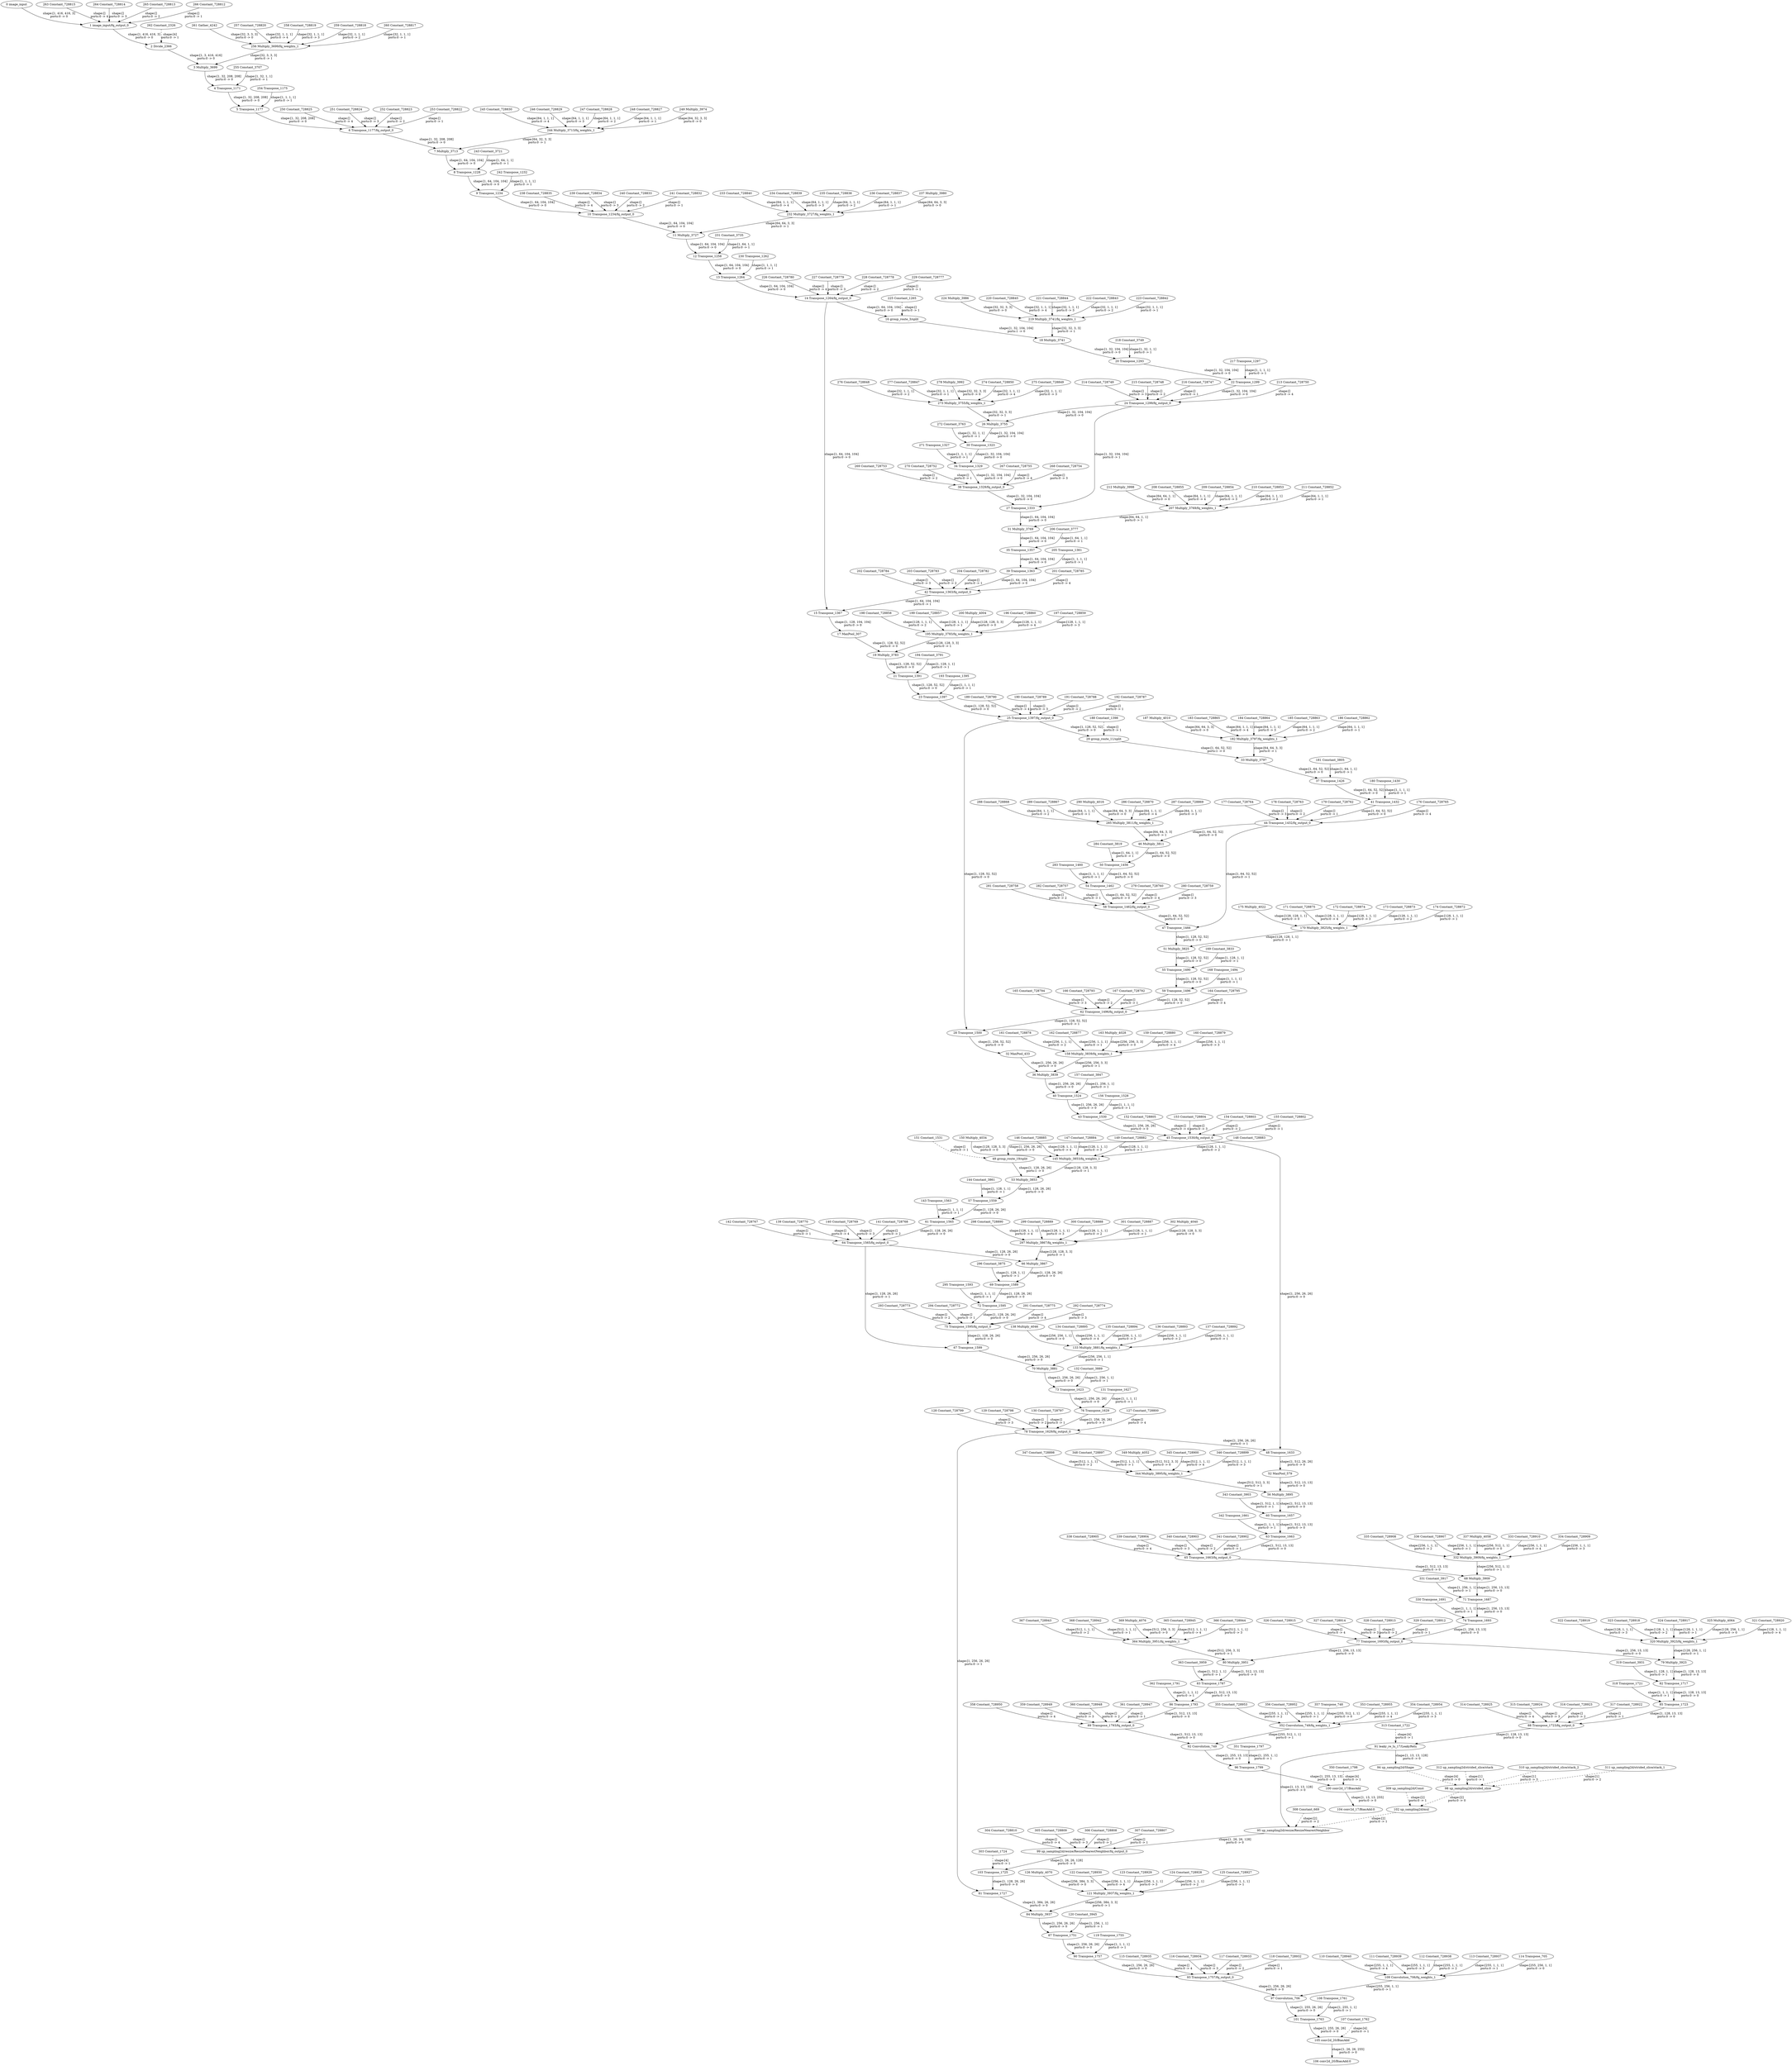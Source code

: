 strict digraph  {
"0 image_input" [id=0, type=Parameter];
"1 image_input/fq_output_0" [id=1, type=FakeQuantize];
"2 Divide_2366" [id=2, type=Transpose];
"3 Multiply_3699" [id=3, type=Convolution];
"4 Transpose_1171" [id=4, type=Add];
"5 Transpose_1177" [id=5, type=PRelu];
"6 Transpose_1177/fq_output_0" [id=6, type=FakeQuantize];
"7 Multiply_3713" [id=7, type=Convolution];
"8 Transpose_1228" [id=8, type=Add];
"9 Transpose_1234" [id=9, type=PRelu];
"10 Transpose_1234/fq_output_0" [id=10, type=FakeQuantize];
"11 Multiply_3727" [id=11, type=Convolution];
"12 Transpose_1258" [id=12, type=Add];
"13 Transpose_1264" [id=13, type=PRelu];
"14 Transpose_1264/fq_output_0" [id=14, type=FakeQuantize];
"15 Transpose_1367" [id=15, type=Concat];
"16 group_route_3/split" [id=16, type=Split];
"17 MaxPool_307" [id=17, type=MaxPool];
"18 Multiply_3741" [id=18, type=Convolution];
"19 Multiply_3783" [id=19, type=Convolution];
"20 Transpose_1293" [id=20, type=Add];
"21 Transpose_1391" [id=21, type=Add];
"22 Transpose_1299" [id=22, type=PRelu];
"23 Transpose_1397" [id=23, type=PRelu];
"24 Transpose_1299/fq_output_0" [id=24, type=FakeQuantize];
"25 Transpose_1397/fq_output_0" [id=25, type=FakeQuantize];
"26 Multiply_3755" [id=26, type=Convolution];
"27 Transpose_1333" [id=27, type=Concat];
"28 Transpose_1500" [id=28, type=Concat];
"29 group_route_11/split" [id=29, type=Split];
"30 Transpose_1323" [id=30, type=Add];
"31 Multiply_3769" [id=31, type=Convolution];
"32 MaxPool_433" [id=32, type=MaxPool];
"33 Multiply_3797" [id=33, type=Convolution];
"34 Transpose_1329" [id=34, type=PRelu];
"35 Transpose_1357" [id=35, type=Add];
"36 Multiply_3839" [id=36, type=Convolution];
"37 Transpose_1426" [id=37, type=Add];
"38 Transpose_1329/fq_output_0" [id=38, type=FakeQuantize];
"39 Transpose_1363" [id=39, type=PRelu];
"40 Transpose_1524" [id=40, type=Add];
"41 Transpose_1432" [id=41, type=PRelu];
"42 Transpose_1363/fq_output_0" [id=42, type=FakeQuantize];
"43 Transpose_1530" [id=43, type=PRelu];
"44 Transpose_1432/fq_output_0" [id=44, type=FakeQuantize];
"45 Transpose_1530/fq_output_0" [id=45, type=FakeQuantize];
"46 Multiply_3811" [id=46, type=Convolution];
"47 Transpose_1466" [id=47, type=Concat];
"48 Transpose_1633" [id=48, type=Concat];
"49 group_route_19/split" [id=49, type=Split];
"50 Transpose_1456" [id=50, type=Add];
"51 Multiply_3825" [id=51, type=Convolution];
"52 MaxPool_579" [id=52, type=MaxPool];
"53 Multiply_3853" [id=53, type=Convolution];
"54 Transpose_1462" [id=54, type=PRelu];
"55 Transpose_1490" [id=55, type=Add];
"56 Multiply_3895" [id=56, type=Convolution];
"57 Transpose_1559" [id=57, type=Add];
"58 Transpose_1462/fq_output_0" [id=58, type=FakeQuantize];
"59 Transpose_1496" [id=59, type=PRelu];
"60 Transpose_1657" [id=60, type=Add];
"61 Transpose_1565" [id=61, type=PRelu];
"62 Transpose_1496/fq_output_0" [id=62, type=FakeQuantize];
"63 Transpose_1663" [id=63, type=PRelu];
"64 Transpose_1565/fq_output_0" [id=64, type=FakeQuantize];
"65 Transpose_1663/fq_output_0" [id=65, type=FakeQuantize];
"66 Multiply_3867" [id=66, type=Convolution];
"67 Transpose_1599" [id=67, type=Concat];
"68 Multiply_3909" [id=68, type=Convolution];
"69 Transpose_1589" [id=69, type=Add];
"70 Multiply_3881" [id=70, type=Convolution];
"71 Transpose_1687" [id=71, type=Add];
"72 Transpose_1595" [id=72, type=PRelu];
"73 Transpose_1623" [id=73, type=Add];
"74 Transpose_1693" [id=74, type=PRelu];
"75 Transpose_1595/fq_output_0" [id=75, type=FakeQuantize];
"76 Transpose_1629" [id=76, type=PRelu];
"77 Transpose_1693/fq_output_0" [id=77, type=FakeQuantize];
"78 Transpose_1629/fq_output_0" [id=78, type=FakeQuantize];
"79 Multiply_3923" [id=79, type=Convolution];
"80 Multiply_3951" [id=80, type=Convolution];
"81 Transpose_1727" [id=81, type=Concat];
"82 Transpose_1717" [id=82, type=Add];
"83 Transpose_1787" [id=83, type=Add];
"84 Multiply_3937" [id=84, type=Convolution];
"85 Transpose_1723" [id=85, type=PRelu];
"86 Transpose_1793" [id=86, type=PRelu];
"87 Transpose_1751" [id=87, type=Add];
"88 Transpose_1723/fq_output_0" [id=88, type=FakeQuantize];
"89 Transpose_1793/fq_output_0" [id=89, type=FakeQuantize];
"90 Transpose_1757" [id=90, type=PRelu];
"91 leaky_re_lu_17/LeakyRelu" [id=91, type=Transpose];
"92 Convolution_749" [id=92, type=Convolution];
"93 Transpose_1757/fq_output_0" [id=93, type=FakeQuantize];
"94 up_sampling2d/Shape" [id=94, type=ShapeOf];
"95 up_sampling2d/resize/ResizeNearestNeighbor" [id=95, type=Interpolate];
"96 Transpose_1799" [id=96, type=Add];
"97 Convolution_706" [id=97, type=Convolution];
"98 up_sampling2d/strided_slice" [id=98, type=StridedSlice];
"99 up_sampling2d/resize/ResizeNearestNeighbor/fq_output_0" [id=99, type=FakeQuantize];
"100 conv2d_17/BiasAdd" [id=100, type=Transpose];
"101 Transpose_1763" [id=101, type=Add];
"102 up_sampling2d/mul" [id=102, type=Multiply];
"103 Transpose_1725" [id=103, type=Transpose];
"104 conv2d_17/BiasAdd^0" [id=104, label="104 conv2d_17/BiasAdd:0", type=Result];
"105 conv2d_20/BiasAdd" [id=105, type=Transpose];
"106 conv2d_20/BiasAdd^0" [id=106, label="106 conv2d_20/BiasAdd:0", type=Result];
"107 Constant_1762" [id=107, type=Constant];
"108 Transpose_1761" [id=108, type=Constant];
"109 Convolution_706/fq_weights_1" [id=109, type=FakeQuantize];
"110 Constant_728940" [id=110, type=Constant];
"111 Constant_728939" [id=111, type=Constant];
"112 Constant_728938" [id=112, type=Constant];
"113 Constant_728937" [id=113, type=Constant];
"114 Transpose_705" [id=114, type=Constant];
"115 Constant_728935" [id=115, type=Constant];
"116 Constant_728934" [id=116, type=Constant];
"117 Constant_728933" [id=117, type=Constant];
"118 Constant_728932" [id=118, type=Constant];
"119 Transpose_1755" [id=119, type=Constant];
"120 Constant_3945" [id=120, type=Constant];
"121 Multiply_3937/fq_weights_1" [id=121, type=FakeQuantize];
"122 Constant_728930" [id=122, type=Constant];
"123 Constant_728929" [id=123, type=Constant];
"124 Constant_728928" [id=124, type=Constant];
"125 Constant_728927" [id=125, type=Constant];
"126 Multiply_4070" [id=126, type=Constant];
"127 Constant_728800" [id=127, type=Constant];
"128 Constant_728799" [id=128, type=Constant];
"129 Constant_728798" [id=129, type=Constant];
"130 Constant_728797" [id=130, type=Constant];
"131 Transpose_1627" [id=131, type=Constant];
"132 Constant_3889" [id=132, type=Constant];
"133 Multiply_3881/fq_weights_1" [id=133, type=FakeQuantize];
"134 Constant_728895" [id=134, type=Constant];
"135 Constant_728894" [id=135, type=Constant];
"136 Constant_728893" [id=136, type=Constant];
"137 Constant_728892" [id=137, type=Constant];
"138 Multiply_4046" [id=138, type=Constant];
"139 Constant_728770" [id=139, type=Constant];
"140 Constant_728769" [id=140, type=Constant];
"141 Constant_728768" [id=141, type=Constant];
"142 Constant_728767" [id=142, type=Constant];
"143 Transpose_1563" [id=143, type=Constant];
"144 Constant_3861" [id=144, type=Constant];
"145 Multiply_3853/fq_weights_1" [id=145, type=FakeQuantize];
"146 Constant_728885" [id=146, type=Constant];
"147 Constant_728884" [id=147, type=Constant];
"148 Constant_728883" [id=148, type=Constant];
"149 Constant_728882" [id=149, type=Constant];
"150 Multiply_4034" [id=150, type=Constant];
"151 Constant_1531" [id=151, type=Constant];
"152 Constant_728805" [id=152, type=Constant];
"153 Constant_728804" [id=153, type=Constant];
"154 Constant_728803" [id=154, type=Constant];
"155 Constant_728802" [id=155, type=Constant];
"156 Transpose_1528" [id=156, type=Constant];
"157 Constant_3847" [id=157, type=Constant];
"158 Multiply_3839/fq_weights_1" [id=158, type=FakeQuantize];
"159 Constant_728880" [id=159, type=Constant];
"160 Constant_728879" [id=160, type=Constant];
"161 Constant_728878" [id=161, type=Constant];
"162 Constant_728877" [id=162, type=Constant];
"163 Multiply_4028" [id=163, type=Constant];
"164 Constant_728795" [id=164, type=Constant];
"165 Constant_728794" [id=165, type=Constant];
"166 Constant_728793" [id=166, type=Constant];
"167 Constant_728792" [id=167, type=Constant];
"168 Transpose_1494" [id=168, type=Constant];
"169 Constant_3833" [id=169, type=Constant];
"170 Multiply_3825/fq_weights_1" [id=170, type=FakeQuantize];
"171 Constant_728875" [id=171, type=Constant];
"172 Constant_728874" [id=172, type=Constant];
"173 Constant_728873" [id=173, type=Constant];
"174 Constant_728872" [id=174, type=Constant];
"175 Multiply_4022" [id=175, type=Constant];
"176 Constant_728765" [id=176, type=Constant];
"177 Constant_728764" [id=177, type=Constant];
"178 Constant_728763" [id=178, type=Constant];
"179 Constant_728762" [id=179, type=Constant];
"180 Transpose_1430" [id=180, type=Constant];
"181 Constant_3805" [id=181, type=Constant];
"182 Multiply_3797/fq_weights_1" [id=182, type=FakeQuantize];
"183 Constant_728865" [id=183, type=Constant];
"184 Constant_728864" [id=184, type=Constant];
"185 Constant_728863" [id=185, type=Constant];
"186 Constant_728862" [id=186, type=Constant];
"187 Multiply_4010" [id=187, type=Constant];
"188 Constant_1398" [id=188, type=Constant];
"189 Constant_728790" [id=189, type=Constant];
"190 Constant_728789" [id=190, type=Constant];
"191 Constant_728788" [id=191, type=Constant];
"192 Constant_728787" [id=192, type=Constant];
"193 Transpose_1395" [id=193, type=Constant];
"194 Constant_3791" [id=194, type=Constant];
"195 Multiply_3783/fq_weights_1" [id=195, type=FakeQuantize];
"196 Constant_728860" [id=196, type=Constant];
"197 Constant_728859" [id=197, type=Constant];
"198 Constant_728858" [id=198, type=Constant];
"199 Constant_728857" [id=199, type=Constant];
"200 Multiply_4004" [id=200, type=Constant];
"201 Constant_728785" [id=201, type=Constant];
"202 Constant_728784" [id=202, type=Constant];
"203 Constant_728783" [id=203, type=Constant];
"204 Constant_728782" [id=204, type=Constant];
"205 Transpose_1361" [id=205, type=Constant];
"206 Constant_3777" [id=206, type=Constant];
"207 Multiply_3769/fq_weights_1" [id=207, type=FakeQuantize];
"208 Constant_728855" [id=208, type=Constant];
"209 Constant_728854" [id=209, type=Constant];
"210 Constant_728853" [id=210, type=Constant];
"211 Constant_728852" [id=211, type=Constant];
"212 Multiply_3998" [id=212, type=Constant];
"213 Constant_728750" [id=213, type=Constant];
"214 Constant_728749" [id=214, type=Constant];
"215 Constant_728748" [id=215, type=Constant];
"216 Constant_728747" [id=216, type=Constant];
"217 Transpose_1297" [id=217, type=Constant];
"218 Constant_3749" [id=218, type=Constant];
"219 Multiply_3741/fq_weights_1" [id=219, type=FakeQuantize];
"220 Constant_728845" [id=220, type=Constant];
"221 Constant_728844" [id=221, type=Constant];
"222 Constant_728843" [id=222, type=Constant];
"223 Constant_728842" [id=223, type=Constant];
"224 Multiply_3986" [id=224, type=Constant];
"225 Constant_1265" [id=225, type=Constant];
"226 Constant_728780" [id=226, type=Constant];
"227 Constant_728779" [id=227, type=Constant];
"228 Constant_728778" [id=228, type=Constant];
"229 Constant_728777" [id=229, type=Constant];
"230 Transpose_1262" [id=230, type=Constant];
"231 Constant_3735" [id=231, type=Constant];
"232 Multiply_3727/fq_weights_1" [id=232, type=FakeQuantize];
"233 Constant_728840" [id=233, type=Constant];
"234 Constant_728839" [id=234, type=Constant];
"235 Constant_728838" [id=235, type=Constant];
"236 Constant_728837" [id=236, type=Constant];
"237 Multiply_3980" [id=237, type=Constant];
"238 Constant_728835" [id=238, type=Constant];
"239 Constant_728834" [id=239, type=Constant];
"240 Constant_728833" [id=240, type=Constant];
"241 Constant_728832" [id=241, type=Constant];
"242 Transpose_1232" [id=242, type=Constant];
"243 Constant_3721" [id=243, type=Constant];
"244 Multiply_3713/fq_weights_1" [id=244, type=FakeQuantize];
"245 Constant_728830" [id=245, type=Constant];
"246 Constant_728829" [id=246, type=Constant];
"247 Constant_728828" [id=247, type=Constant];
"248 Constant_728827" [id=248, type=Constant];
"249 Multiply_3974" [id=249, type=Constant];
"250 Constant_728825" [id=250, type=Constant];
"251 Constant_728824" [id=251, type=Constant];
"252 Constant_728823" [id=252, type=Constant];
"253 Constant_728822" [id=253, type=Constant];
"254 Transpose_1175" [id=254, type=Constant];
"255 Constant_3707" [id=255, type=Constant];
"256 Multiply_3699/fq_weights_1" [id=256, type=FakeQuantize];
"257 Constant_728820" [id=257, type=Constant];
"258 Constant_728819" [id=258, type=Constant];
"259 Constant_728818" [id=259, type=Constant];
"260 Constant_728817" [id=260, type=Constant];
"261 Gather_4242" [id=261, type=Constant];
"262 Constant_2326" [id=262, type=Constant];
"263 Constant_728815" [id=263, type=Constant];
"264 Constant_728814" [id=264, type=Constant];
"265 Constant_728813" [id=265, type=Constant];
"266 Constant_728812" [id=266, type=Constant];
"267 Constant_728755" [id=267, type=Constant];
"268 Constant_728754" [id=268, type=Constant];
"269 Constant_728753" [id=269, type=Constant];
"270 Constant_728752" [id=270, type=Constant];
"271 Transpose_1327" [id=271, type=Constant];
"272 Constant_3763" [id=272, type=Constant];
"273 Multiply_3755/fq_weights_1" [id=273, type=FakeQuantize];
"274 Constant_728850" [id=274, type=Constant];
"275 Constant_728849" [id=275, type=Constant];
"276 Constant_728848" [id=276, type=Constant];
"277 Constant_728847" [id=277, type=Constant];
"278 Multiply_3992" [id=278, type=Constant];
"279 Constant_728760" [id=279, type=Constant];
"280 Constant_728759" [id=280, type=Constant];
"281 Constant_728758" [id=281, type=Constant];
"282 Constant_728757" [id=282, type=Constant];
"283 Transpose_1460" [id=283, type=Constant];
"284 Constant_3819" [id=284, type=Constant];
"285 Multiply_3811/fq_weights_1" [id=285, type=FakeQuantize];
"286 Constant_728870" [id=286, type=Constant];
"287 Constant_728869" [id=287, type=Constant];
"288 Constant_728868" [id=288, type=Constant];
"289 Constant_728867" [id=289, type=Constant];
"290 Multiply_4016" [id=290, type=Constant];
"291 Constant_728775" [id=291, type=Constant];
"292 Constant_728774" [id=292, type=Constant];
"293 Constant_728773" [id=293, type=Constant];
"294 Constant_728772" [id=294, type=Constant];
"295 Transpose_1593" [id=295, type=Constant];
"296 Constant_3875" [id=296, type=Constant];
"297 Multiply_3867/fq_weights_1" [id=297, type=FakeQuantize];
"298 Constant_728890" [id=298, type=Constant];
"299 Constant_728889" [id=299, type=Constant];
"300 Constant_728888" [id=300, type=Constant];
"301 Constant_728887" [id=301, type=Constant];
"302 Multiply_4040" [id=302, type=Constant];
"303 Constant_1724" [id=303, type=Constant];
"304 Constant_728810" [id=304, type=Constant];
"305 Constant_728809" [id=305, type=Constant];
"306 Constant_728808" [id=306, type=Constant];
"307 Constant_728807" [id=307, type=Constant];
"308 Constant_669" [id=308, type=Constant];
"309 up_sampling2d/Const" [id=309, type=Constant];
"310 up_sampling2d/strided_slice/stack_2" [id=310, type=Constant];
"311 up_sampling2d/strided_slice/stack_1" [id=311, type=Constant];
"312 up_sampling2d/strided_slice/stack" [id=312, type=Constant];
"313 Constant_1722" [id=313, type=Constant];
"314 Constant_728925" [id=314, type=Constant];
"315 Constant_728924" [id=315, type=Constant];
"316 Constant_728923" [id=316, type=Constant];
"317 Constant_728922" [id=317, type=Constant];
"318 Transpose_1721" [id=318, type=Constant];
"319 Constant_3931" [id=319, type=Constant];
"320 Multiply_3923/fq_weights_1" [id=320, type=FakeQuantize];
"321 Constant_728920" [id=321, type=Constant];
"322 Constant_728919" [id=322, type=Constant];
"323 Constant_728918" [id=323, type=Constant];
"324 Constant_728917" [id=324, type=Constant];
"325 Multiply_4064" [id=325, type=Constant];
"326 Constant_728915" [id=326, type=Constant];
"327 Constant_728914" [id=327, type=Constant];
"328 Constant_728913" [id=328, type=Constant];
"329 Constant_728912" [id=329, type=Constant];
"330 Transpose_1691" [id=330, type=Constant];
"331 Constant_3917" [id=331, type=Constant];
"332 Multiply_3909/fq_weights_1" [id=332, type=FakeQuantize];
"333 Constant_728910" [id=333, type=Constant];
"334 Constant_728909" [id=334, type=Constant];
"335 Constant_728908" [id=335, type=Constant];
"336 Constant_728907" [id=336, type=Constant];
"337 Multiply_4058" [id=337, type=Constant];
"338 Constant_728905" [id=338, type=Constant];
"339 Constant_728904" [id=339, type=Constant];
"340 Constant_728903" [id=340, type=Constant];
"341 Constant_728902" [id=341, type=Constant];
"342 Transpose_1661" [id=342, type=Constant];
"343 Constant_3903" [id=343, type=Constant];
"344 Multiply_3895/fq_weights_1" [id=344, type=FakeQuantize];
"345 Constant_728900" [id=345, type=Constant];
"346 Constant_728899" [id=346, type=Constant];
"347 Constant_728898" [id=347, type=Constant];
"348 Constant_728897" [id=348, type=Constant];
"349 Multiply_4052" [id=349, type=Constant];
"350 Constant_1798" [id=350, type=Constant];
"351 Transpose_1797" [id=351, type=Constant];
"352 Convolution_749/fq_weights_1" [id=352, type=FakeQuantize];
"353 Constant_728955" [id=353, type=Constant];
"354 Constant_728954" [id=354, type=Constant];
"355 Constant_728953" [id=355, type=Constant];
"356 Constant_728952" [id=356, type=Constant];
"357 Transpose_748" [id=357, type=Constant];
"358 Constant_728950" [id=358, type=Constant];
"359 Constant_728949" [id=359, type=Constant];
"360 Constant_728948" [id=360, type=Constant];
"361 Constant_728947" [id=361, type=Constant];
"362 Transpose_1791" [id=362, type=Constant];
"363 Constant_3959" [id=363, type=Constant];
"364 Multiply_3951/fq_weights_1" [id=364, type=FakeQuantize];
"365 Constant_728945" [id=365, type=Constant];
"366 Constant_728944" [id=366, type=Constant];
"367 Constant_728943" [id=367, type=Constant];
"368 Constant_728942" [id=368, type=Constant];
"369 Multiply_4076" [id=369, type=Constant];
"0 image_input" -> "1 image_input/fq_output_0"  [label="shape:[1, 416, 416, 3]\nports:0 -> 0", style=solid];
"1 image_input/fq_output_0" -> "2 Divide_2366"  [label="shape:[1, 416, 416, 3]\nports:0 -> 0", style=solid];
"2 Divide_2366" -> "3 Multiply_3699"  [label="shape:[1, 3, 416, 416]\nports:0 -> 0", style=solid];
"3 Multiply_3699" -> "4 Transpose_1171"  [label="shape:[1, 32, 208, 208]\nports:0 -> 0", style=solid];
"4 Transpose_1171" -> "5 Transpose_1177"  [label="shape:[1, 32, 208, 208]\nports:0 -> 0", style=solid];
"5 Transpose_1177" -> "6 Transpose_1177/fq_output_0"  [label="shape:[1, 32, 208, 208]\nports:0 -> 0", style=solid];
"6 Transpose_1177/fq_output_0" -> "7 Multiply_3713"  [label="shape:[1, 32, 208, 208]\nports:0 -> 0", style=solid];
"7 Multiply_3713" -> "8 Transpose_1228"  [label="shape:[1, 64, 104, 104]\nports:0 -> 0", style=solid];
"8 Transpose_1228" -> "9 Transpose_1234"  [label="shape:[1, 64, 104, 104]\nports:0 -> 0", style=solid];
"9 Transpose_1234" -> "10 Transpose_1234/fq_output_0"  [label="shape:[1, 64, 104, 104]\nports:0 -> 0", style=solid];
"10 Transpose_1234/fq_output_0" -> "11 Multiply_3727"  [label="shape:[1, 64, 104, 104]\nports:0 -> 0", style=solid];
"11 Multiply_3727" -> "12 Transpose_1258"  [label="shape:[1, 64, 104, 104]\nports:0 -> 0", style=solid];
"12 Transpose_1258" -> "13 Transpose_1264"  [label="shape:[1, 64, 104, 104]\nports:0 -> 0", style=solid];
"13 Transpose_1264" -> "14 Transpose_1264/fq_output_0"  [label="shape:[1, 64, 104, 104]\nports:0 -> 0", style=solid];
"14 Transpose_1264/fq_output_0" -> "15 Transpose_1367"  [label="shape:[1, 64, 104, 104]\nports:0 -> 0", style=solid];
"14 Transpose_1264/fq_output_0" -> "16 group_route_3/split"  [label="shape:[1, 64, 104, 104]\nports:0 -> 0", style=solid];
"15 Transpose_1367" -> "17 MaxPool_307"  [label="shape:[1, 128, 104, 104]\nports:0 -> 0", style=solid];
"16 group_route_3/split" -> "18 Multiply_3741"  [label="shape:[1, 32, 104, 104]\nports:1 -> 0", style=solid];
"17 MaxPool_307" -> "19 Multiply_3783"  [label="shape:[1, 128, 52, 52]\nports:0 -> 0", style=solid];
"18 Multiply_3741" -> "20 Transpose_1293"  [label="shape:[1, 32, 104, 104]\nports:0 -> 0", style=solid];
"19 Multiply_3783" -> "21 Transpose_1391"  [label="shape:[1, 128, 52, 52]\nports:0 -> 0", style=solid];
"20 Transpose_1293" -> "22 Transpose_1299"  [label="shape:[1, 32, 104, 104]\nports:0 -> 0", style=solid];
"21 Transpose_1391" -> "23 Transpose_1397"  [label="shape:[1, 128, 52, 52]\nports:0 -> 0", style=solid];
"22 Transpose_1299" -> "24 Transpose_1299/fq_output_0"  [label="shape:[1, 32, 104, 104]\nports:0 -> 0", style=solid];
"23 Transpose_1397" -> "25 Transpose_1397/fq_output_0"  [label="shape:[1, 128, 52, 52]\nports:0 -> 0", style=solid];
"24 Transpose_1299/fq_output_0" -> "26 Multiply_3755"  [label="shape:[1, 32, 104, 104]\nports:0 -> 0", style=solid];
"24 Transpose_1299/fq_output_0" -> "27 Transpose_1333"  [label="shape:[1, 32, 104, 104]\nports:0 -> 1", style=solid];
"25 Transpose_1397/fq_output_0" -> "28 Transpose_1500"  [label="shape:[1, 128, 52, 52]\nports:0 -> 0", style=solid];
"25 Transpose_1397/fq_output_0" -> "29 group_route_11/split"  [label="shape:[1, 128, 52, 52]\nports:0 -> 0", style=solid];
"26 Multiply_3755" -> "30 Transpose_1323"  [label="shape:[1, 32, 104, 104]\nports:0 -> 0", style=solid];
"27 Transpose_1333" -> "31 Multiply_3769"  [label="shape:[1, 64, 104, 104]\nports:0 -> 0", style=solid];
"28 Transpose_1500" -> "32 MaxPool_433"  [label="shape:[1, 256, 52, 52]\nports:0 -> 0", style=solid];
"29 group_route_11/split" -> "33 Multiply_3797"  [label="shape:[1, 64, 52, 52]\nports:1 -> 0", style=solid];
"30 Transpose_1323" -> "34 Transpose_1329"  [label="shape:[1, 32, 104, 104]\nports:0 -> 0", style=solid];
"31 Multiply_3769" -> "35 Transpose_1357"  [label="shape:[1, 64, 104, 104]\nports:0 -> 0", style=solid];
"32 MaxPool_433" -> "36 Multiply_3839"  [label="shape:[1, 256, 26, 26]\nports:0 -> 0", style=solid];
"33 Multiply_3797" -> "37 Transpose_1426"  [label="shape:[1, 64, 52, 52]\nports:0 -> 0", style=solid];
"34 Transpose_1329" -> "38 Transpose_1329/fq_output_0"  [label="shape:[1, 32, 104, 104]\nports:0 -> 0", style=solid];
"35 Transpose_1357" -> "39 Transpose_1363"  [label="shape:[1, 64, 104, 104]\nports:0 -> 0", style=solid];
"36 Multiply_3839" -> "40 Transpose_1524"  [label="shape:[1, 256, 26, 26]\nports:0 -> 0", style=solid];
"37 Transpose_1426" -> "41 Transpose_1432"  [label="shape:[1, 64, 52, 52]\nports:0 -> 0", style=solid];
"38 Transpose_1329/fq_output_0" -> "27 Transpose_1333"  [label="shape:[1, 32, 104, 104]\nports:0 -> 0", style=solid];
"39 Transpose_1363" -> "42 Transpose_1363/fq_output_0"  [label="shape:[1, 64, 104, 104]\nports:0 -> 0", style=solid];
"40 Transpose_1524" -> "43 Transpose_1530"  [label="shape:[1, 256, 26, 26]\nports:0 -> 0", style=solid];
"41 Transpose_1432" -> "44 Transpose_1432/fq_output_0"  [label="shape:[1, 64, 52, 52]\nports:0 -> 0", style=solid];
"42 Transpose_1363/fq_output_0" -> "15 Transpose_1367"  [label="shape:[1, 64, 104, 104]\nports:0 -> 1", style=solid];
"43 Transpose_1530" -> "45 Transpose_1530/fq_output_0"  [label="shape:[1, 256, 26, 26]\nports:0 -> 0", style=solid];
"44 Transpose_1432/fq_output_0" -> "46 Multiply_3811"  [label="shape:[1, 64, 52, 52]\nports:0 -> 0", style=solid];
"44 Transpose_1432/fq_output_0" -> "47 Transpose_1466"  [label="shape:[1, 64, 52, 52]\nports:0 -> 1", style=solid];
"45 Transpose_1530/fq_output_0" -> "48 Transpose_1633"  [label="shape:[1, 256, 26, 26]\nports:0 -> 0", style=solid];
"45 Transpose_1530/fq_output_0" -> "49 group_route_19/split"  [label="shape:[1, 256, 26, 26]\nports:0 -> 0", style=solid];
"46 Multiply_3811" -> "50 Transpose_1456"  [label="shape:[1, 64, 52, 52]\nports:0 -> 0", style=solid];
"47 Transpose_1466" -> "51 Multiply_3825"  [label="shape:[1, 128, 52, 52]\nports:0 -> 0", style=solid];
"48 Transpose_1633" -> "52 MaxPool_579"  [label="shape:[1, 512, 26, 26]\nports:0 -> 0", style=solid];
"49 group_route_19/split" -> "53 Multiply_3853"  [label="shape:[1, 128, 26, 26]\nports:1 -> 0", style=solid];
"50 Transpose_1456" -> "54 Transpose_1462"  [label="shape:[1, 64, 52, 52]\nports:0 -> 0", style=solid];
"51 Multiply_3825" -> "55 Transpose_1490"  [label="shape:[1, 128, 52, 52]\nports:0 -> 0", style=solid];
"52 MaxPool_579" -> "56 Multiply_3895"  [label="shape:[1, 512, 13, 13]\nports:0 -> 0", style=solid];
"53 Multiply_3853" -> "57 Transpose_1559"  [label="shape:[1, 128, 26, 26]\nports:0 -> 0", style=solid];
"54 Transpose_1462" -> "58 Transpose_1462/fq_output_0"  [label="shape:[1, 64, 52, 52]\nports:0 -> 0", style=solid];
"55 Transpose_1490" -> "59 Transpose_1496"  [label="shape:[1, 128, 52, 52]\nports:0 -> 0", style=solid];
"56 Multiply_3895" -> "60 Transpose_1657"  [label="shape:[1, 512, 13, 13]\nports:0 -> 0", style=solid];
"57 Transpose_1559" -> "61 Transpose_1565"  [label="shape:[1, 128, 26, 26]\nports:0 -> 0", style=solid];
"58 Transpose_1462/fq_output_0" -> "47 Transpose_1466"  [label="shape:[1, 64, 52, 52]\nports:0 -> 0", style=solid];
"59 Transpose_1496" -> "62 Transpose_1496/fq_output_0"  [label="shape:[1, 128, 52, 52]\nports:0 -> 0", style=solid];
"60 Transpose_1657" -> "63 Transpose_1663"  [label="shape:[1, 512, 13, 13]\nports:0 -> 0", style=solid];
"61 Transpose_1565" -> "64 Transpose_1565/fq_output_0"  [label="shape:[1, 128, 26, 26]\nports:0 -> 0", style=solid];
"62 Transpose_1496/fq_output_0" -> "28 Transpose_1500"  [label="shape:[1, 128, 52, 52]\nports:0 -> 1", style=solid];
"63 Transpose_1663" -> "65 Transpose_1663/fq_output_0"  [label="shape:[1, 512, 13, 13]\nports:0 -> 0", style=solid];
"64 Transpose_1565/fq_output_0" -> "66 Multiply_3867"  [label="shape:[1, 128, 26, 26]\nports:0 -> 0", style=solid];
"64 Transpose_1565/fq_output_0" -> "67 Transpose_1599"  [label="shape:[1, 128, 26, 26]\nports:0 -> 1", style=solid];
"65 Transpose_1663/fq_output_0" -> "68 Multiply_3909"  [label="shape:[1, 512, 13, 13]\nports:0 -> 0", style=solid];
"66 Multiply_3867" -> "69 Transpose_1589"  [label="shape:[1, 128, 26, 26]\nports:0 -> 0", style=solid];
"67 Transpose_1599" -> "70 Multiply_3881"  [label="shape:[1, 256, 26, 26]\nports:0 -> 0", style=solid];
"68 Multiply_3909" -> "71 Transpose_1687"  [label="shape:[1, 256, 13, 13]\nports:0 -> 0", style=solid];
"69 Transpose_1589" -> "72 Transpose_1595"  [label="shape:[1, 128, 26, 26]\nports:0 -> 0", style=solid];
"70 Multiply_3881" -> "73 Transpose_1623"  [label="shape:[1, 256, 26, 26]\nports:0 -> 0", style=solid];
"71 Transpose_1687" -> "74 Transpose_1693"  [label="shape:[1, 256, 13, 13]\nports:0 -> 0", style=solid];
"72 Transpose_1595" -> "75 Transpose_1595/fq_output_0"  [label="shape:[1, 128, 26, 26]\nports:0 -> 0", style=solid];
"73 Transpose_1623" -> "76 Transpose_1629"  [label="shape:[1, 256, 26, 26]\nports:0 -> 0", style=solid];
"74 Transpose_1693" -> "77 Transpose_1693/fq_output_0"  [label="shape:[1, 256, 13, 13]\nports:0 -> 0", style=solid];
"75 Transpose_1595/fq_output_0" -> "67 Transpose_1599"  [label="shape:[1, 128, 26, 26]\nports:0 -> 0", style=solid];
"76 Transpose_1629" -> "78 Transpose_1629/fq_output_0"  [label="shape:[1, 256, 26, 26]\nports:0 -> 0", style=solid];
"77 Transpose_1693/fq_output_0" -> "79 Multiply_3923"  [label="shape:[1, 256, 13, 13]\nports:0 -> 0", style=solid];
"77 Transpose_1693/fq_output_0" -> "80 Multiply_3951"  [label="shape:[1, 256, 13, 13]\nports:0 -> 0", style=solid];
"78 Transpose_1629/fq_output_0" -> "48 Transpose_1633"  [label="shape:[1, 256, 26, 26]\nports:0 -> 1", style=solid];
"78 Transpose_1629/fq_output_0" -> "81 Transpose_1727"  [label="shape:[1, 256, 26, 26]\nports:0 -> 1", style=solid];
"79 Multiply_3923" -> "82 Transpose_1717"  [label="shape:[1, 128, 13, 13]\nports:0 -> 0", style=solid];
"80 Multiply_3951" -> "83 Transpose_1787"  [label="shape:[1, 512, 13, 13]\nports:0 -> 0", style=solid];
"81 Transpose_1727" -> "84 Multiply_3937"  [label="shape:[1, 384, 26, 26]\nports:0 -> 0", style=solid];
"82 Transpose_1717" -> "85 Transpose_1723"  [label="shape:[1, 128, 13, 13]\nports:0 -> 0", style=solid];
"83 Transpose_1787" -> "86 Transpose_1793"  [label="shape:[1, 512, 13, 13]\nports:0 -> 0", style=solid];
"84 Multiply_3937" -> "87 Transpose_1751"  [label="shape:[1, 256, 26, 26]\nports:0 -> 0", style=solid];
"85 Transpose_1723" -> "88 Transpose_1723/fq_output_0"  [label="shape:[1, 128, 13, 13]\nports:0 -> 0", style=solid];
"86 Transpose_1793" -> "89 Transpose_1793/fq_output_0"  [label="shape:[1, 512, 13, 13]\nports:0 -> 0", style=solid];
"87 Transpose_1751" -> "90 Transpose_1757"  [label="shape:[1, 256, 26, 26]\nports:0 -> 0", style=solid];
"88 Transpose_1723/fq_output_0" -> "91 leaky_re_lu_17/LeakyRelu"  [label="shape:[1, 128, 13, 13]\nports:0 -> 0", style=solid];
"89 Transpose_1793/fq_output_0" -> "92 Convolution_749"  [label="shape:[1, 512, 13, 13]\nports:0 -> 0", style=solid];
"90 Transpose_1757" -> "93 Transpose_1757/fq_output_0"  [label="shape:[1, 256, 26, 26]\nports:0 -> 0", style=solid];
"91 leaky_re_lu_17/LeakyRelu" -> "94 up_sampling2d/Shape"  [label="shape:[1, 13, 13, 128]\nports:0 -> 0", style=solid];
"91 leaky_re_lu_17/LeakyRelu" -> "95 up_sampling2d/resize/ResizeNearestNeighbor"  [label="shape:[1, 13, 13, 128]\nports:0 -> 0", style=solid];
"92 Convolution_749" -> "96 Transpose_1799"  [label="shape:[1, 255, 13, 13]\nports:0 -> 0", style=solid];
"93 Transpose_1757/fq_output_0" -> "97 Convolution_706"  [label="shape:[1, 256, 26, 26]\nports:0 -> 0", style=solid];
"94 up_sampling2d/Shape" -> "98 up_sampling2d/strided_slice"  [label="shape:[4]\nports:0 -> 0", style=dashed];
"95 up_sampling2d/resize/ResizeNearestNeighbor" -> "99 up_sampling2d/resize/ResizeNearestNeighbor/fq_output_0"  [label="shape:[1, 26, 26, 128]\nports:0 -> 0", style=solid];
"96 Transpose_1799" -> "100 conv2d_17/BiasAdd"  [label="shape:[1, 255, 13, 13]\nports:0 -> 0", style=solid];
"97 Convolution_706" -> "101 Transpose_1763"  [label="shape:[1, 255, 26, 26]\nports:0 -> 0", style=solid];
"98 up_sampling2d/strided_slice" -> "102 up_sampling2d/mul"  [label="shape:[2]\nports:0 -> 0", style=dashed];
"99 up_sampling2d/resize/ResizeNearestNeighbor/fq_output_0" -> "103 Transpose_1725"  [label="shape:[1, 26, 26, 128]\nports:0 -> 0", style=solid];
"100 conv2d_17/BiasAdd" -> "104 conv2d_17/BiasAdd^0"  [label="shape:[1, 13, 13, 255]\nports:0 -> 0", style=solid];
"101 Transpose_1763" -> "105 conv2d_20/BiasAdd"  [label="shape:[1, 255, 26, 26]\nports:0 -> 0", style=solid];
"102 up_sampling2d/mul" -> "95 up_sampling2d/resize/ResizeNearestNeighbor"  [label="shape:[2]\nports:0 -> 1", style=dashed];
"103 Transpose_1725" -> "81 Transpose_1727"  [label="shape:[1, 128, 26, 26]\nports:0 -> 0", style=solid];
"105 conv2d_20/BiasAdd" -> "106 conv2d_20/BiasAdd^0"  [label="shape:[1, 26, 26, 255]\nports:0 -> 0", style=solid];
"107 Constant_1762" -> "105 conv2d_20/BiasAdd"  [label="shape:[4]\nports:0 -> 1", style=dashed];
"108 Transpose_1761" -> "101 Transpose_1763"  [label="shape:[1, 255, 1, 1]\nports:0 -> 1", style=solid];
"109 Convolution_706/fq_weights_1" -> "97 Convolution_706"  [label="shape:[255, 256, 1, 1]\nports:0 -> 1", style=solid];
"110 Constant_728940" -> "109 Convolution_706/fq_weights_1"  [label="shape:[255, 1, 1, 1]\nports:0 -> 4", style=solid];
"111 Constant_728939" -> "109 Convolution_706/fq_weights_1"  [label="shape:[255, 1, 1, 1]\nports:0 -> 3", style=solid];
"112 Constant_728938" -> "109 Convolution_706/fq_weights_1"  [label="shape:[255, 1, 1, 1]\nports:0 -> 2", style=solid];
"113 Constant_728937" -> "109 Convolution_706/fq_weights_1"  [label="shape:[255, 1, 1, 1]\nports:0 -> 1", style=solid];
"114 Transpose_705" -> "109 Convolution_706/fq_weights_1"  [label="shape:[255, 256, 1, 1]\nports:0 -> 0", style=solid];
"115 Constant_728935" -> "93 Transpose_1757/fq_output_0"  [label="shape:[]\nports:0 -> 4", style=solid];
"116 Constant_728934" -> "93 Transpose_1757/fq_output_0"  [label="shape:[]\nports:0 -> 3", style=solid];
"117 Constant_728933" -> "93 Transpose_1757/fq_output_0"  [label="shape:[]\nports:0 -> 2", style=solid];
"118 Constant_728932" -> "93 Transpose_1757/fq_output_0"  [label="shape:[]\nports:0 -> 1", style=solid];
"119 Transpose_1755" -> "90 Transpose_1757"  [label="shape:[1, 1, 1, 1]\nports:0 -> 1", style=solid];
"120 Constant_3945" -> "87 Transpose_1751"  [label="shape:[1, 256, 1, 1]\nports:0 -> 1", style=solid];
"121 Multiply_3937/fq_weights_1" -> "84 Multiply_3937"  [label="shape:[256, 384, 3, 3]\nports:0 -> 1", style=solid];
"122 Constant_728930" -> "121 Multiply_3937/fq_weights_1"  [label="shape:[256, 1, 1, 1]\nports:0 -> 4", style=solid];
"123 Constant_728929" -> "121 Multiply_3937/fq_weights_1"  [label="shape:[256, 1, 1, 1]\nports:0 -> 3", style=solid];
"124 Constant_728928" -> "121 Multiply_3937/fq_weights_1"  [label="shape:[256, 1, 1, 1]\nports:0 -> 2", style=solid];
"125 Constant_728927" -> "121 Multiply_3937/fq_weights_1"  [label="shape:[256, 1, 1, 1]\nports:0 -> 1", style=solid];
"126 Multiply_4070" -> "121 Multiply_3937/fq_weights_1"  [label="shape:[256, 384, 3, 3]\nports:0 -> 0", style=solid];
"127 Constant_728800" -> "78 Transpose_1629/fq_output_0"  [label="shape:[]\nports:0 -> 4", style=solid];
"128 Constant_728799" -> "78 Transpose_1629/fq_output_0"  [label="shape:[]\nports:0 -> 3", style=solid];
"129 Constant_728798" -> "78 Transpose_1629/fq_output_0"  [label="shape:[]\nports:0 -> 2", style=solid];
"130 Constant_728797" -> "78 Transpose_1629/fq_output_0"  [label="shape:[]\nports:0 -> 1", style=solid];
"131 Transpose_1627" -> "76 Transpose_1629"  [label="shape:[1, 1, 1, 1]\nports:0 -> 1", style=solid];
"132 Constant_3889" -> "73 Transpose_1623"  [label="shape:[1, 256, 1, 1]\nports:0 -> 1", style=solid];
"133 Multiply_3881/fq_weights_1" -> "70 Multiply_3881"  [label="shape:[256, 256, 1, 1]\nports:0 -> 1", style=solid];
"134 Constant_728895" -> "133 Multiply_3881/fq_weights_1"  [label="shape:[256, 1, 1, 1]\nports:0 -> 4", style=solid];
"135 Constant_728894" -> "133 Multiply_3881/fq_weights_1"  [label="shape:[256, 1, 1, 1]\nports:0 -> 3", style=solid];
"136 Constant_728893" -> "133 Multiply_3881/fq_weights_1"  [label="shape:[256, 1, 1, 1]\nports:0 -> 2", style=solid];
"137 Constant_728892" -> "133 Multiply_3881/fq_weights_1"  [label="shape:[256, 1, 1, 1]\nports:0 -> 1", style=solid];
"138 Multiply_4046" -> "133 Multiply_3881/fq_weights_1"  [label="shape:[256, 256, 1, 1]\nports:0 -> 0", style=solid];
"139 Constant_728770" -> "64 Transpose_1565/fq_output_0"  [label="shape:[]\nports:0 -> 4", style=solid];
"140 Constant_728769" -> "64 Transpose_1565/fq_output_0"  [label="shape:[]\nports:0 -> 3", style=solid];
"141 Constant_728768" -> "64 Transpose_1565/fq_output_0"  [label="shape:[]\nports:0 -> 2", style=solid];
"142 Constant_728767" -> "64 Transpose_1565/fq_output_0"  [label="shape:[]\nports:0 -> 1", style=solid];
"143 Transpose_1563" -> "61 Transpose_1565"  [label="shape:[1, 1, 1, 1]\nports:0 -> 1", style=solid];
"144 Constant_3861" -> "57 Transpose_1559"  [label="shape:[1, 128, 1, 1]\nports:0 -> 1", style=solid];
"145 Multiply_3853/fq_weights_1" -> "53 Multiply_3853"  [label="shape:[128, 128, 3, 3]\nports:0 -> 1", style=solid];
"146 Constant_728885" -> "145 Multiply_3853/fq_weights_1"  [label="shape:[128, 1, 1, 1]\nports:0 -> 4", style=solid];
"147 Constant_728884" -> "145 Multiply_3853/fq_weights_1"  [label="shape:[128, 1, 1, 1]\nports:0 -> 3", style=solid];
"148 Constant_728883" -> "145 Multiply_3853/fq_weights_1"  [label="shape:[128, 1, 1, 1]\nports:0 -> 2", style=solid];
"149 Constant_728882" -> "145 Multiply_3853/fq_weights_1"  [label="shape:[128, 1, 1, 1]\nports:0 -> 1", style=solid];
"150 Multiply_4034" -> "145 Multiply_3853/fq_weights_1"  [label="shape:[128, 128, 3, 3]\nports:0 -> 0", style=solid];
"151 Constant_1531" -> "49 group_route_19/split"  [label="shape:[]\nports:0 -> 1", style=dashed];
"152 Constant_728805" -> "45 Transpose_1530/fq_output_0"  [label="shape:[]\nports:0 -> 4", style=solid];
"153 Constant_728804" -> "45 Transpose_1530/fq_output_0"  [label="shape:[]\nports:0 -> 3", style=solid];
"154 Constant_728803" -> "45 Transpose_1530/fq_output_0"  [label="shape:[]\nports:0 -> 2", style=solid];
"155 Constant_728802" -> "45 Transpose_1530/fq_output_0"  [label="shape:[]\nports:0 -> 1", style=solid];
"156 Transpose_1528" -> "43 Transpose_1530"  [label="shape:[1, 1, 1, 1]\nports:0 -> 1", style=solid];
"157 Constant_3847" -> "40 Transpose_1524"  [label="shape:[1, 256, 1, 1]\nports:0 -> 1", style=solid];
"158 Multiply_3839/fq_weights_1" -> "36 Multiply_3839"  [label="shape:[256, 256, 3, 3]\nports:0 -> 1", style=solid];
"159 Constant_728880" -> "158 Multiply_3839/fq_weights_1"  [label="shape:[256, 1, 1, 1]\nports:0 -> 4", style=solid];
"160 Constant_728879" -> "158 Multiply_3839/fq_weights_1"  [label="shape:[256, 1, 1, 1]\nports:0 -> 3", style=solid];
"161 Constant_728878" -> "158 Multiply_3839/fq_weights_1"  [label="shape:[256, 1, 1, 1]\nports:0 -> 2", style=solid];
"162 Constant_728877" -> "158 Multiply_3839/fq_weights_1"  [label="shape:[256, 1, 1, 1]\nports:0 -> 1", style=solid];
"163 Multiply_4028" -> "158 Multiply_3839/fq_weights_1"  [label="shape:[256, 256, 3, 3]\nports:0 -> 0", style=solid];
"164 Constant_728795" -> "62 Transpose_1496/fq_output_0"  [label="shape:[]\nports:0 -> 4", style=solid];
"165 Constant_728794" -> "62 Transpose_1496/fq_output_0"  [label="shape:[]\nports:0 -> 3", style=solid];
"166 Constant_728793" -> "62 Transpose_1496/fq_output_0"  [label="shape:[]\nports:0 -> 2", style=solid];
"167 Constant_728792" -> "62 Transpose_1496/fq_output_0"  [label="shape:[]\nports:0 -> 1", style=solid];
"168 Transpose_1494" -> "59 Transpose_1496"  [label="shape:[1, 1, 1, 1]\nports:0 -> 1", style=solid];
"169 Constant_3833" -> "55 Transpose_1490"  [label="shape:[1, 128, 1, 1]\nports:0 -> 1", style=solid];
"170 Multiply_3825/fq_weights_1" -> "51 Multiply_3825"  [label="shape:[128, 128, 1, 1]\nports:0 -> 1", style=solid];
"171 Constant_728875" -> "170 Multiply_3825/fq_weights_1"  [label="shape:[128, 1, 1, 1]\nports:0 -> 4", style=solid];
"172 Constant_728874" -> "170 Multiply_3825/fq_weights_1"  [label="shape:[128, 1, 1, 1]\nports:0 -> 3", style=solid];
"173 Constant_728873" -> "170 Multiply_3825/fq_weights_1"  [label="shape:[128, 1, 1, 1]\nports:0 -> 2", style=solid];
"174 Constant_728872" -> "170 Multiply_3825/fq_weights_1"  [label="shape:[128, 1, 1, 1]\nports:0 -> 1", style=solid];
"175 Multiply_4022" -> "170 Multiply_3825/fq_weights_1"  [label="shape:[128, 128, 1, 1]\nports:0 -> 0", style=solid];
"176 Constant_728765" -> "44 Transpose_1432/fq_output_0"  [label="shape:[]\nports:0 -> 4", style=solid];
"177 Constant_728764" -> "44 Transpose_1432/fq_output_0"  [label="shape:[]\nports:0 -> 3", style=solid];
"178 Constant_728763" -> "44 Transpose_1432/fq_output_0"  [label="shape:[]\nports:0 -> 2", style=solid];
"179 Constant_728762" -> "44 Transpose_1432/fq_output_0"  [label="shape:[]\nports:0 -> 1", style=solid];
"180 Transpose_1430" -> "41 Transpose_1432"  [label="shape:[1, 1, 1, 1]\nports:0 -> 1", style=solid];
"181 Constant_3805" -> "37 Transpose_1426"  [label="shape:[1, 64, 1, 1]\nports:0 -> 1", style=solid];
"182 Multiply_3797/fq_weights_1" -> "33 Multiply_3797"  [label="shape:[64, 64, 3, 3]\nports:0 -> 1", style=solid];
"183 Constant_728865" -> "182 Multiply_3797/fq_weights_1"  [label="shape:[64, 1, 1, 1]\nports:0 -> 4", style=solid];
"184 Constant_728864" -> "182 Multiply_3797/fq_weights_1"  [label="shape:[64, 1, 1, 1]\nports:0 -> 3", style=solid];
"185 Constant_728863" -> "182 Multiply_3797/fq_weights_1"  [label="shape:[64, 1, 1, 1]\nports:0 -> 2", style=solid];
"186 Constant_728862" -> "182 Multiply_3797/fq_weights_1"  [label="shape:[64, 1, 1, 1]\nports:0 -> 1", style=solid];
"187 Multiply_4010" -> "182 Multiply_3797/fq_weights_1"  [label="shape:[64, 64, 3, 3]\nports:0 -> 0", style=solid];
"188 Constant_1398" -> "29 group_route_11/split"  [label="shape:[]\nports:0 -> 1", style=dashed];
"189 Constant_728790" -> "25 Transpose_1397/fq_output_0"  [label="shape:[]\nports:0 -> 4", style=solid];
"190 Constant_728789" -> "25 Transpose_1397/fq_output_0"  [label="shape:[]\nports:0 -> 3", style=solid];
"191 Constant_728788" -> "25 Transpose_1397/fq_output_0"  [label="shape:[]\nports:0 -> 2", style=solid];
"192 Constant_728787" -> "25 Transpose_1397/fq_output_0"  [label="shape:[]\nports:0 -> 1", style=solid];
"193 Transpose_1395" -> "23 Transpose_1397"  [label="shape:[1, 1, 1, 1]\nports:0 -> 1", style=solid];
"194 Constant_3791" -> "21 Transpose_1391"  [label="shape:[1, 128, 1, 1]\nports:0 -> 1", style=solid];
"195 Multiply_3783/fq_weights_1" -> "19 Multiply_3783"  [label="shape:[128, 128, 3, 3]\nports:0 -> 1", style=solid];
"196 Constant_728860" -> "195 Multiply_3783/fq_weights_1"  [label="shape:[128, 1, 1, 1]\nports:0 -> 4", style=solid];
"197 Constant_728859" -> "195 Multiply_3783/fq_weights_1"  [label="shape:[128, 1, 1, 1]\nports:0 -> 3", style=solid];
"198 Constant_728858" -> "195 Multiply_3783/fq_weights_1"  [label="shape:[128, 1, 1, 1]\nports:0 -> 2", style=solid];
"199 Constant_728857" -> "195 Multiply_3783/fq_weights_1"  [label="shape:[128, 1, 1, 1]\nports:0 -> 1", style=solid];
"200 Multiply_4004" -> "195 Multiply_3783/fq_weights_1"  [label="shape:[128, 128, 3, 3]\nports:0 -> 0", style=solid];
"201 Constant_728785" -> "42 Transpose_1363/fq_output_0"  [label="shape:[]\nports:0 -> 4", style=solid];
"202 Constant_728784" -> "42 Transpose_1363/fq_output_0"  [label="shape:[]\nports:0 -> 3", style=solid];
"203 Constant_728783" -> "42 Transpose_1363/fq_output_0"  [label="shape:[]\nports:0 -> 2", style=solid];
"204 Constant_728782" -> "42 Transpose_1363/fq_output_0"  [label="shape:[]\nports:0 -> 1", style=solid];
"205 Transpose_1361" -> "39 Transpose_1363"  [label="shape:[1, 1, 1, 1]\nports:0 -> 1", style=solid];
"206 Constant_3777" -> "35 Transpose_1357"  [label="shape:[1, 64, 1, 1]\nports:0 -> 1", style=solid];
"207 Multiply_3769/fq_weights_1" -> "31 Multiply_3769"  [label="shape:[64, 64, 1, 1]\nports:0 -> 1", style=solid];
"208 Constant_728855" -> "207 Multiply_3769/fq_weights_1"  [label="shape:[64, 1, 1, 1]\nports:0 -> 4", style=solid];
"209 Constant_728854" -> "207 Multiply_3769/fq_weights_1"  [label="shape:[64, 1, 1, 1]\nports:0 -> 3", style=solid];
"210 Constant_728853" -> "207 Multiply_3769/fq_weights_1"  [label="shape:[64, 1, 1, 1]\nports:0 -> 2", style=solid];
"211 Constant_728852" -> "207 Multiply_3769/fq_weights_1"  [label="shape:[64, 1, 1, 1]\nports:0 -> 1", style=solid];
"212 Multiply_3998" -> "207 Multiply_3769/fq_weights_1"  [label="shape:[64, 64, 1, 1]\nports:0 -> 0", style=solid];
"213 Constant_728750" -> "24 Transpose_1299/fq_output_0"  [label="shape:[]\nports:0 -> 4", style=solid];
"214 Constant_728749" -> "24 Transpose_1299/fq_output_0"  [label="shape:[]\nports:0 -> 3", style=solid];
"215 Constant_728748" -> "24 Transpose_1299/fq_output_0"  [label="shape:[]\nports:0 -> 2", style=solid];
"216 Constant_728747" -> "24 Transpose_1299/fq_output_0"  [label="shape:[]\nports:0 -> 1", style=solid];
"217 Transpose_1297" -> "22 Transpose_1299"  [label="shape:[1, 1, 1, 1]\nports:0 -> 1", style=solid];
"218 Constant_3749" -> "20 Transpose_1293"  [label="shape:[1, 32, 1, 1]\nports:0 -> 1", style=solid];
"219 Multiply_3741/fq_weights_1" -> "18 Multiply_3741"  [label="shape:[32, 32, 3, 3]\nports:0 -> 1", style=solid];
"220 Constant_728845" -> "219 Multiply_3741/fq_weights_1"  [label="shape:[32, 1, 1, 1]\nports:0 -> 4", style=solid];
"221 Constant_728844" -> "219 Multiply_3741/fq_weights_1"  [label="shape:[32, 1, 1, 1]\nports:0 -> 3", style=solid];
"222 Constant_728843" -> "219 Multiply_3741/fq_weights_1"  [label="shape:[32, 1, 1, 1]\nports:0 -> 2", style=solid];
"223 Constant_728842" -> "219 Multiply_3741/fq_weights_1"  [label="shape:[32, 1, 1, 1]\nports:0 -> 1", style=solid];
"224 Multiply_3986" -> "219 Multiply_3741/fq_weights_1"  [label="shape:[32, 32, 3, 3]\nports:0 -> 0", style=solid];
"225 Constant_1265" -> "16 group_route_3/split"  [label="shape:[]\nports:0 -> 1", style=dashed];
"226 Constant_728780" -> "14 Transpose_1264/fq_output_0"  [label="shape:[]\nports:0 -> 4", style=solid];
"227 Constant_728779" -> "14 Transpose_1264/fq_output_0"  [label="shape:[]\nports:0 -> 3", style=solid];
"228 Constant_728778" -> "14 Transpose_1264/fq_output_0"  [label="shape:[]\nports:0 -> 2", style=solid];
"229 Constant_728777" -> "14 Transpose_1264/fq_output_0"  [label="shape:[]\nports:0 -> 1", style=solid];
"230 Transpose_1262" -> "13 Transpose_1264"  [label="shape:[1, 1, 1, 1]\nports:0 -> 1", style=solid];
"231 Constant_3735" -> "12 Transpose_1258"  [label="shape:[1, 64, 1, 1]\nports:0 -> 1", style=solid];
"232 Multiply_3727/fq_weights_1" -> "11 Multiply_3727"  [label="shape:[64, 64, 3, 3]\nports:0 -> 1", style=solid];
"233 Constant_728840" -> "232 Multiply_3727/fq_weights_1"  [label="shape:[64, 1, 1, 1]\nports:0 -> 4", style=solid];
"234 Constant_728839" -> "232 Multiply_3727/fq_weights_1"  [label="shape:[64, 1, 1, 1]\nports:0 -> 3", style=solid];
"235 Constant_728838" -> "232 Multiply_3727/fq_weights_1"  [label="shape:[64, 1, 1, 1]\nports:0 -> 2", style=solid];
"236 Constant_728837" -> "232 Multiply_3727/fq_weights_1"  [label="shape:[64, 1, 1, 1]\nports:0 -> 1", style=solid];
"237 Multiply_3980" -> "232 Multiply_3727/fq_weights_1"  [label="shape:[64, 64, 3, 3]\nports:0 -> 0", style=solid];
"238 Constant_728835" -> "10 Transpose_1234/fq_output_0"  [label="shape:[]\nports:0 -> 4", style=solid];
"239 Constant_728834" -> "10 Transpose_1234/fq_output_0"  [label="shape:[]\nports:0 -> 3", style=solid];
"240 Constant_728833" -> "10 Transpose_1234/fq_output_0"  [label="shape:[]\nports:0 -> 2", style=solid];
"241 Constant_728832" -> "10 Transpose_1234/fq_output_0"  [label="shape:[]\nports:0 -> 1", style=solid];
"242 Transpose_1232" -> "9 Transpose_1234"  [label="shape:[1, 1, 1, 1]\nports:0 -> 1", style=solid];
"243 Constant_3721" -> "8 Transpose_1228"  [label="shape:[1, 64, 1, 1]\nports:0 -> 1", style=solid];
"244 Multiply_3713/fq_weights_1" -> "7 Multiply_3713"  [label="shape:[64, 32, 3, 3]\nports:0 -> 1", style=solid];
"245 Constant_728830" -> "244 Multiply_3713/fq_weights_1"  [label="shape:[64, 1, 1, 1]\nports:0 -> 4", style=solid];
"246 Constant_728829" -> "244 Multiply_3713/fq_weights_1"  [label="shape:[64, 1, 1, 1]\nports:0 -> 3", style=solid];
"247 Constant_728828" -> "244 Multiply_3713/fq_weights_1"  [label="shape:[64, 1, 1, 1]\nports:0 -> 2", style=solid];
"248 Constant_728827" -> "244 Multiply_3713/fq_weights_1"  [label="shape:[64, 1, 1, 1]\nports:0 -> 1", style=solid];
"249 Multiply_3974" -> "244 Multiply_3713/fq_weights_1"  [label="shape:[64, 32, 3, 3]\nports:0 -> 0", style=solid];
"250 Constant_728825" -> "6 Transpose_1177/fq_output_0"  [label="shape:[]\nports:0 -> 4", style=solid];
"251 Constant_728824" -> "6 Transpose_1177/fq_output_0"  [label="shape:[]\nports:0 -> 3", style=solid];
"252 Constant_728823" -> "6 Transpose_1177/fq_output_0"  [label="shape:[]\nports:0 -> 2", style=solid];
"253 Constant_728822" -> "6 Transpose_1177/fq_output_0"  [label="shape:[]\nports:0 -> 1", style=solid];
"254 Transpose_1175" -> "5 Transpose_1177"  [label="shape:[1, 1, 1, 1]\nports:0 -> 1", style=solid];
"255 Constant_3707" -> "4 Transpose_1171"  [label="shape:[1, 32, 1, 1]\nports:0 -> 1", style=solid];
"256 Multiply_3699/fq_weights_1" -> "3 Multiply_3699"  [label="shape:[32, 3, 3, 3]\nports:0 -> 1", style=solid];
"257 Constant_728820" -> "256 Multiply_3699/fq_weights_1"  [label="shape:[32, 1, 1, 1]\nports:0 -> 4", style=solid];
"258 Constant_728819" -> "256 Multiply_3699/fq_weights_1"  [label="shape:[32, 1, 1, 1]\nports:0 -> 3", style=solid];
"259 Constant_728818" -> "256 Multiply_3699/fq_weights_1"  [label="shape:[32, 1, 1, 1]\nports:0 -> 2", style=solid];
"260 Constant_728817" -> "256 Multiply_3699/fq_weights_1"  [label="shape:[32, 1, 1, 1]\nports:0 -> 1", style=solid];
"261 Gather_4242" -> "256 Multiply_3699/fq_weights_1"  [label="shape:[32, 3, 3, 3]\nports:0 -> 0", style=solid];
"262 Constant_2326" -> "2 Divide_2366"  [label="shape:[4]\nports:0 -> 1", style=dashed];
"263 Constant_728815" -> "1 image_input/fq_output_0"  [label="shape:[]\nports:0 -> 4", style=solid];
"264 Constant_728814" -> "1 image_input/fq_output_0"  [label="shape:[]\nports:0 -> 3", style=solid];
"265 Constant_728813" -> "1 image_input/fq_output_0"  [label="shape:[]\nports:0 -> 2", style=solid];
"266 Constant_728812" -> "1 image_input/fq_output_0"  [label="shape:[]\nports:0 -> 1", style=solid];
"267 Constant_728755" -> "38 Transpose_1329/fq_output_0"  [label="shape:[]\nports:0 -> 4", style=solid];
"268 Constant_728754" -> "38 Transpose_1329/fq_output_0"  [label="shape:[]\nports:0 -> 3", style=solid];
"269 Constant_728753" -> "38 Transpose_1329/fq_output_0"  [label="shape:[]\nports:0 -> 2", style=solid];
"270 Constant_728752" -> "38 Transpose_1329/fq_output_0"  [label="shape:[]\nports:0 -> 1", style=solid];
"271 Transpose_1327" -> "34 Transpose_1329"  [label="shape:[1, 1, 1, 1]\nports:0 -> 1", style=solid];
"272 Constant_3763" -> "30 Transpose_1323"  [label="shape:[1, 32, 1, 1]\nports:0 -> 1", style=solid];
"273 Multiply_3755/fq_weights_1" -> "26 Multiply_3755"  [label="shape:[32, 32, 3, 3]\nports:0 -> 1", style=solid];
"274 Constant_728850" -> "273 Multiply_3755/fq_weights_1"  [label="shape:[32, 1, 1, 1]\nports:0 -> 4", style=solid];
"275 Constant_728849" -> "273 Multiply_3755/fq_weights_1"  [label="shape:[32, 1, 1, 1]\nports:0 -> 3", style=solid];
"276 Constant_728848" -> "273 Multiply_3755/fq_weights_1"  [label="shape:[32, 1, 1, 1]\nports:0 -> 2", style=solid];
"277 Constant_728847" -> "273 Multiply_3755/fq_weights_1"  [label="shape:[32, 1, 1, 1]\nports:0 -> 1", style=solid];
"278 Multiply_3992" -> "273 Multiply_3755/fq_weights_1"  [label="shape:[32, 32, 3, 3]\nports:0 -> 0", style=solid];
"279 Constant_728760" -> "58 Transpose_1462/fq_output_0"  [label="shape:[]\nports:0 -> 4", style=solid];
"280 Constant_728759" -> "58 Transpose_1462/fq_output_0"  [label="shape:[]\nports:0 -> 3", style=solid];
"281 Constant_728758" -> "58 Transpose_1462/fq_output_0"  [label="shape:[]\nports:0 -> 2", style=solid];
"282 Constant_728757" -> "58 Transpose_1462/fq_output_0"  [label="shape:[]\nports:0 -> 1", style=solid];
"283 Transpose_1460" -> "54 Transpose_1462"  [label="shape:[1, 1, 1, 1]\nports:0 -> 1", style=solid];
"284 Constant_3819" -> "50 Transpose_1456"  [label="shape:[1, 64, 1, 1]\nports:0 -> 1", style=solid];
"285 Multiply_3811/fq_weights_1" -> "46 Multiply_3811"  [label="shape:[64, 64, 3, 3]\nports:0 -> 1", style=solid];
"286 Constant_728870" -> "285 Multiply_3811/fq_weights_1"  [label="shape:[64, 1, 1, 1]\nports:0 -> 4", style=solid];
"287 Constant_728869" -> "285 Multiply_3811/fq_weights_1"  [label="shape:[64, 1, 1, 1]\nports:0 -> 3", style=solid];
"288 Constant_728868" -> "285 Multiply_3811/fq_weights_1"  [label="shape:[64, 1, 1, 1]\nports:0 -> 2", style=solid];
"289 Constant_728867" -> "285 Multiply_3811/fq_weights_1"  [label="shape:[64, 1, 1, 1]\nports:0 -> 1", style=solid];
"290 Multiply_4016" -> "285 Multiply_3811/fq_weights_1"  [label="shape:[64, 64, 3, 3]\nports:0 -> 0", style=solid];
"291 Constant_728775" -> "75 Transpose_1595/fq_output_0"  [label="shape:[]\nports:0 -> 4", style=solid];
"292 Constant_728774" -> "75 Transpose_1595/fq_output_0"  [label="shape:[]\nports:0 -> 3", style=solid];
"293 Constant_728773" -> "75 Transpose_1595/fq_output_0"  [label="shape:[]\nports:0 -> 2", style=solid];
"294 Constant_728772" -> "75 Transpose_1595/fq_output_0"  [label="shape:[]\nports:0 -> 1", style=solid];
"295 Transpose_1593" -> "72 Transpose_1595"  [label="shape:[1, 1, 1, 1]\nports:0 -> 1", style=solid];
"296 Constant_3875" -> "69 Transpose_1589"  [label="shape:[1, 128, 1, 1]\nports:0 -> 1", style=solid];
"297 Multiply_3867/fq_weights_1" -> "66 Multiply_3867"  [label="shape:[128, 128, 3, 3]\nports:0 -> 1", style=solid];
"298 Constant_728890" -> "297 Multiply_3867/fq_weights_1"  [label="shape:[128, 1, 1, 1]\nports:0 -> 4", style=solid];
"299 Constant_728889" -> "297 Multiply_3867/fq_weights_1"  [label="shape:[128, 1, 1, 1]\nports:0 -> 3", style=solid];
"300 Constant_728888" -> "297 Multiply_3867/fq_weights_1"  [label="shape:[128, 1, 1, 1]\nports:0 -> 2", style=solid];
"301 Constant_728887" -> "297 Multiply_3867/fq_weights_1"  [label="shape:[128, 1, 1, 1]\nports:0 -> 1", style=solid];
"302 Multiply_4040" -> "297 Multiply_3867/fq_weights_1"  [label="shape:[128, 128, 3, 3]\nports:0 -> 0", style=solid];
"303 Constant_1724" -> "103 Transpose_1725"  [label="shape:[4]\nports:0 -> 1", style=dashed];
"304 Constant_728810" -> "99 up_sampling2d/resize/ResizeNearestNeighbor/fq_output_0"  [label="shape:[]\nports:0 -> 4", style=solid];
"305 Constant_728809" -> "99 up_sampling2d/resize/ResizeNearestNeighbor/fq_output_0"  [label="shape:[]\nports:0 -> 3", style=solid];
"306 Constant_728808" -> "99 up_sampling2d/resize/ResizeNearestNeighbor/fq_output_0"  [label="shape:[]\nports:0 -> 2", style=solid];
"307 Constant_728807" -> "99 up_sampling2d/resize/ResizeNearestNeighbor/fq_output_0"  [label="shape:[]\nports:0 -> 1", style=solid];
"308 Constant_669" -> "95 up_sampling2d/resize/ResizeNearestNeighbor"  [label="shape:[2]\nports:0 -> 2", style=dashed];
"309 up_sampling2d/Const" -> "102 up_sampling2d/mul"  [label="shape:[2]\nports:0 -> 1", style=dashed];
"310 up_sampling2d/strided_slice/stack_2" -> "98 up_sampling2d/strided_slice"  [label="shape:[1]\nports:0 -> 3", style=dashed];
"311 up_sampling2d/strided_slice/stack_1" -> "98 up_sampling2d/strided_slice"  [label="shape:[1]\nports:0 -> 2", style=dashed];
"312 up_sampling2d/strided_slice/stack" -> "98 up_sampling2d/strided_slice"  [label="shape:[1]\nports:0 -> 1", style=dashed];
"313 Constant_1722" -> "91 leaky_re_lu_17/LeakyRelu"  [label="shape:[4]\nports:0 -> 1", style=dashed];
"314 Constant_728925" -> "88 Transpose_1723/fq_output_0"  [label="shape:[]\nports:0 -> 4", style=solid];
"315 Constant_728924" -> "88 Transpose_1723/fq_output_0"  [label="shape:[]\nports:0 -> 3", style=solid];
"316 Constant_728923" -> "88 Transpose_1723/fq_output_0"  [label="shape:[]\nports:0 -> 2", style=solid];
"317 Constant_728922" -> "88 Transpose_1723/fq_output_0"  [label="shape:[]\nports:0 -> 1", style=solid];
"318 Transpose_1721" -> "85 Transpose_1723"  [label="shape:[1, 1, 1, 1]\nports:0 -> 1", style=solid];
"319 Constant_3931" -> "82 Transpose_1717"  [label="shape:[1, 128, 1, 1]\nports:0 -> 1", style=solid];
"320 Multiply_3923/fq_weights_1" -> "79 Multiply_3923"  [label="shape:[128, 256, 1, 1]\nports:0 -> 1", style=solid];
"321 Constant_728920" -> "320 Multiply_3923/fq_weights_1"  [label="shape:[128, 1, 1, 1]\nports:0 -> 4", style=solid];
"322 Constant_728919" -> "320 Multiply_3923/fq_weights_1"  [label="shape:[128, 1, 1, 1]\nports:0 -> 3", style=solid];
"323 Constant_728918" -> "320 Multiply_3923/fq_weights_1"  [label="shape:[128, 1, 1, 1]\nports:0 -> 2", style=solid];
"324 Constant_728917" -> "320 Multiply_3923/fq_weights_1"  [label="shape:[128, 1, 1, 1]\nports:0 -> 1", style=solid];
"325 Multiply_4064" -> "320 Multiply_3923/fq_weights_1"  [label="shape:[128, 256, 1, 1]\nports:0 -> 0", style=solid];
"326 Constant_728915" -> "77 Transpose_1693/fq_output_0"  [label="shape:[]\nports:0 -> 4", style=solid];
"327 Constant_728914" -> "77 Transpose_1693/fq_output_0"  [label="shape:[]\nports:0 -> 3", style=solid];
"328 Constant_728913" -> "77 Transpose_1693/fq_output_0"  [label="shape:[]\nports:0 -> 2", style=solid];
"329 Constant_728912" -> "77 Transpose_1693/fq_output_0"  [label="shape:[]\nports:0 -> 1", style=solid];
"330 Transpose_1691" -> "74 Transpose_1693"  [label="shape:[1, 1, 1, 1]\nports:0 -> 1", style=solid];
"331 Constant_3917" -> "71 Transpose_1687"  [label="shape:[1, 256, 1, 1]\nports:0 -> 1", style=solid];
"332 Multiply_3909/fq_weights_1" -> "68 Multiply_3909"  [label="shape:[256, 512, 1, 1]\nports:0 -> 1", style=solid];
"333 Constant_728910" -> "332 Multiply_3909/fq_weights_1"  [label="shape:[256, 1, 1, 1]\nports:0 -> 4", style=solid];
"334 Constant_728909" -> "332 Multiply_3909/fq_weights_1"  [label="shape:[256, 1, 1, 1]\nports:0 -> 3", style=solid];
"335 Constant_728908" -> "332 Multiply_3909/fq_weights_1"  [label="shape:[256, 1, 1, 1]\nports:0 -> 2", style=solid];
"336 Constant_728907" -> "332 Multiply_3909/fq_weights_1"  [label="shape:[256, 1, 1, 1]\nports:0 -> 1", style=solid];
"337 Multiply_4058" -> "332 Multiply_3909/fq_weights_1"  [label="shape:[256, 512, 1, 1]\nports:0 -> 0", style=solid];
"338 Constant_728905" -> "65 Transpose_1663/fq_output_0"  [label="shape:[]\nports:0 -> 4", style=solid];
"339 Constant_728904" -> "65 Transpose_1663/fq_output_0"  [label="shape:[]\nports:0 -> 3", style=solid];
"340 Constant_728903" -> "65 Transpose_1663/fq_output_0"  [label="shape:[]\nports:0 -> 2", style=solid];
"341 Constant_728902" -> "65 Transpose_1663/fq_output_0"  [label="shape:[]\nports:0 -> 1", style=solid];
"342 Transpose_1661" -> "63 Transpose_1663"  [label="shape:[1, 1, 1, 1]\nports:0 -> 1", style=solid];
"343 Constant_3903" -> "60 Transpose_1657"  [label="shape:[1, 512, 1, 1]\nports:0 -> 1", style=solid];
"344 Multiply_3895/fq_weights_1" -> "56 Multiply_3895"  [label="shape:[512, 512, 3, 3]\nports:0 -> 1", style=solid];
"345 Constant_728900" -> "344 Multiply_3895/fq_weights_1"  [label="shape:[512, 1, 1, 1]\nports:0 -> 4", style=solid];
"346 Constant_728899" -> "344 Multiply_3895/fq_weights_1"  [label="shape:[512, 1, 1, 1]\nports:0 -> 3", style=solid];
"347 Constant_728898" -> "344 Multiply_3895/fq_weights_1"  [label="shape:[512, 1, 1, 1]\nports:0 -> 2", style=solid];
"348 Constant_728897" -> "344 Multiply_3895/fq_weights_1"  [label="shape:[512, 1, 1, 1]\nports:0 -> 1", style=solid];
"349 Multiply_4052" -> "344 Multiply_3895/fq_weights_1"  [label="shape:[512, 512, 3, 3]\nports:0 -> 0", style=solid];
"350 Constant_1798" -> "100 conv2d_17/BiasAdd"  [label="shape:[4]\nports:0 -> 1", style=dashed];
"351 Transpose_1797" -> "96 Transpose_1799"  [label="shape:[1, 255, 1, 1]\nports:0 -> 1", style=solid];
"352 Convolution_749/fq_weights_1" -> "92 Convolution_749"  [label="shape:[255, 512, 1, 1]\nports:0 -> 1", style=solid];
"353 Constant_728955" -> "352 Convolution_749/fq_weights_1"  [label="shape:[255, 1, 1, 1]\nports:0 -> 4", style=solid];
"354 Constant_728954" -> "352 Convolution_749/fq_weights_1"  [label="shape:[255, 1, 1, 1]\nports:0 -> 3", style=solid];
"355 Constant_728953" -> "352 Convolution_749/fq_weights_1"  [label="shape:[255, 1, 1, 1]\nports:0 -> 2", style=solid];
"356 Constant_728952" -> "352 Convolution_749/fq_weights_1"  [label="shape:[255, 1, 1, 1]\nports:0 -> 1", style=solid];
"357 Transpose_748" -> "352 Convolution_749/fq_weights_1"  [label="shape:[255, 512, 1, 1]\nports:0 -> 0", style=solid];
"358 Constant_728950" -> "89 Transpose_1793/fq_output_0"  [label="shape:[]\nports:0 -> 4", style=solid];
"359 Constant_728949" -> "89 Transpose_1793/fq_output_0"  [label="shape:[]\nports:0 -> 3", style=solid];
"360 Constant_728948" -> "89 Transpose_1793/fq_output_0"  [label="shape:[]\nports:0 -> 2", style=solid];
"361 Constant_728947" -> "89 Transpose_1793/fq_output_0"  [label="shape:[]\nports:0 -> 1", style=solid];
"362 Transpose_1791" -> "86 Transpose_1793"  [label="shape:[1, 1, 1, 1]\nports:0 -> 1", style=solid];
"363 Constant_3959" -> "83 Transpose_1787"  [label="shape:[1, 512, 1, 1]\nports:0 -> 1", style=solid];
"364 Multiply_3951/fq_weights_1" -> "80 Multiply_3951"  [label="shape:[512, 256, 3, 3]\nports:0 -> 1", style=solid];
"365 Constant_728945" -> "364 Multiply_3951/fq_weights_1"  [label="shape:[512, 1, 1, 1]\nports:0 -> 4", style=solid];
"366 Constant_728944" -> "364 Multiply_3951/fq_weights_1"  [label="shape:[512, 1, 1, 1]\nports:0 -> 3", style=solid];
"367 Constant_728943" -> "364 Multiply_3951/fq_weights_1"  [label="shape:[512, 1, 1, 1]\nports:0 -> 2", style=solid];
"368 Constant_728942" -> "364 Multiply_3951/fq_weights_1"  [label="shape:[512, 1, 1, 1]\nports:0 -> 1", style=solid];
"369 Multiply_4076" -> "364 Multiply_3951/fq_weights_1"  [label="shape:[512, 256, 3, 3]\nports:0 -> 0", style=solid];
}
